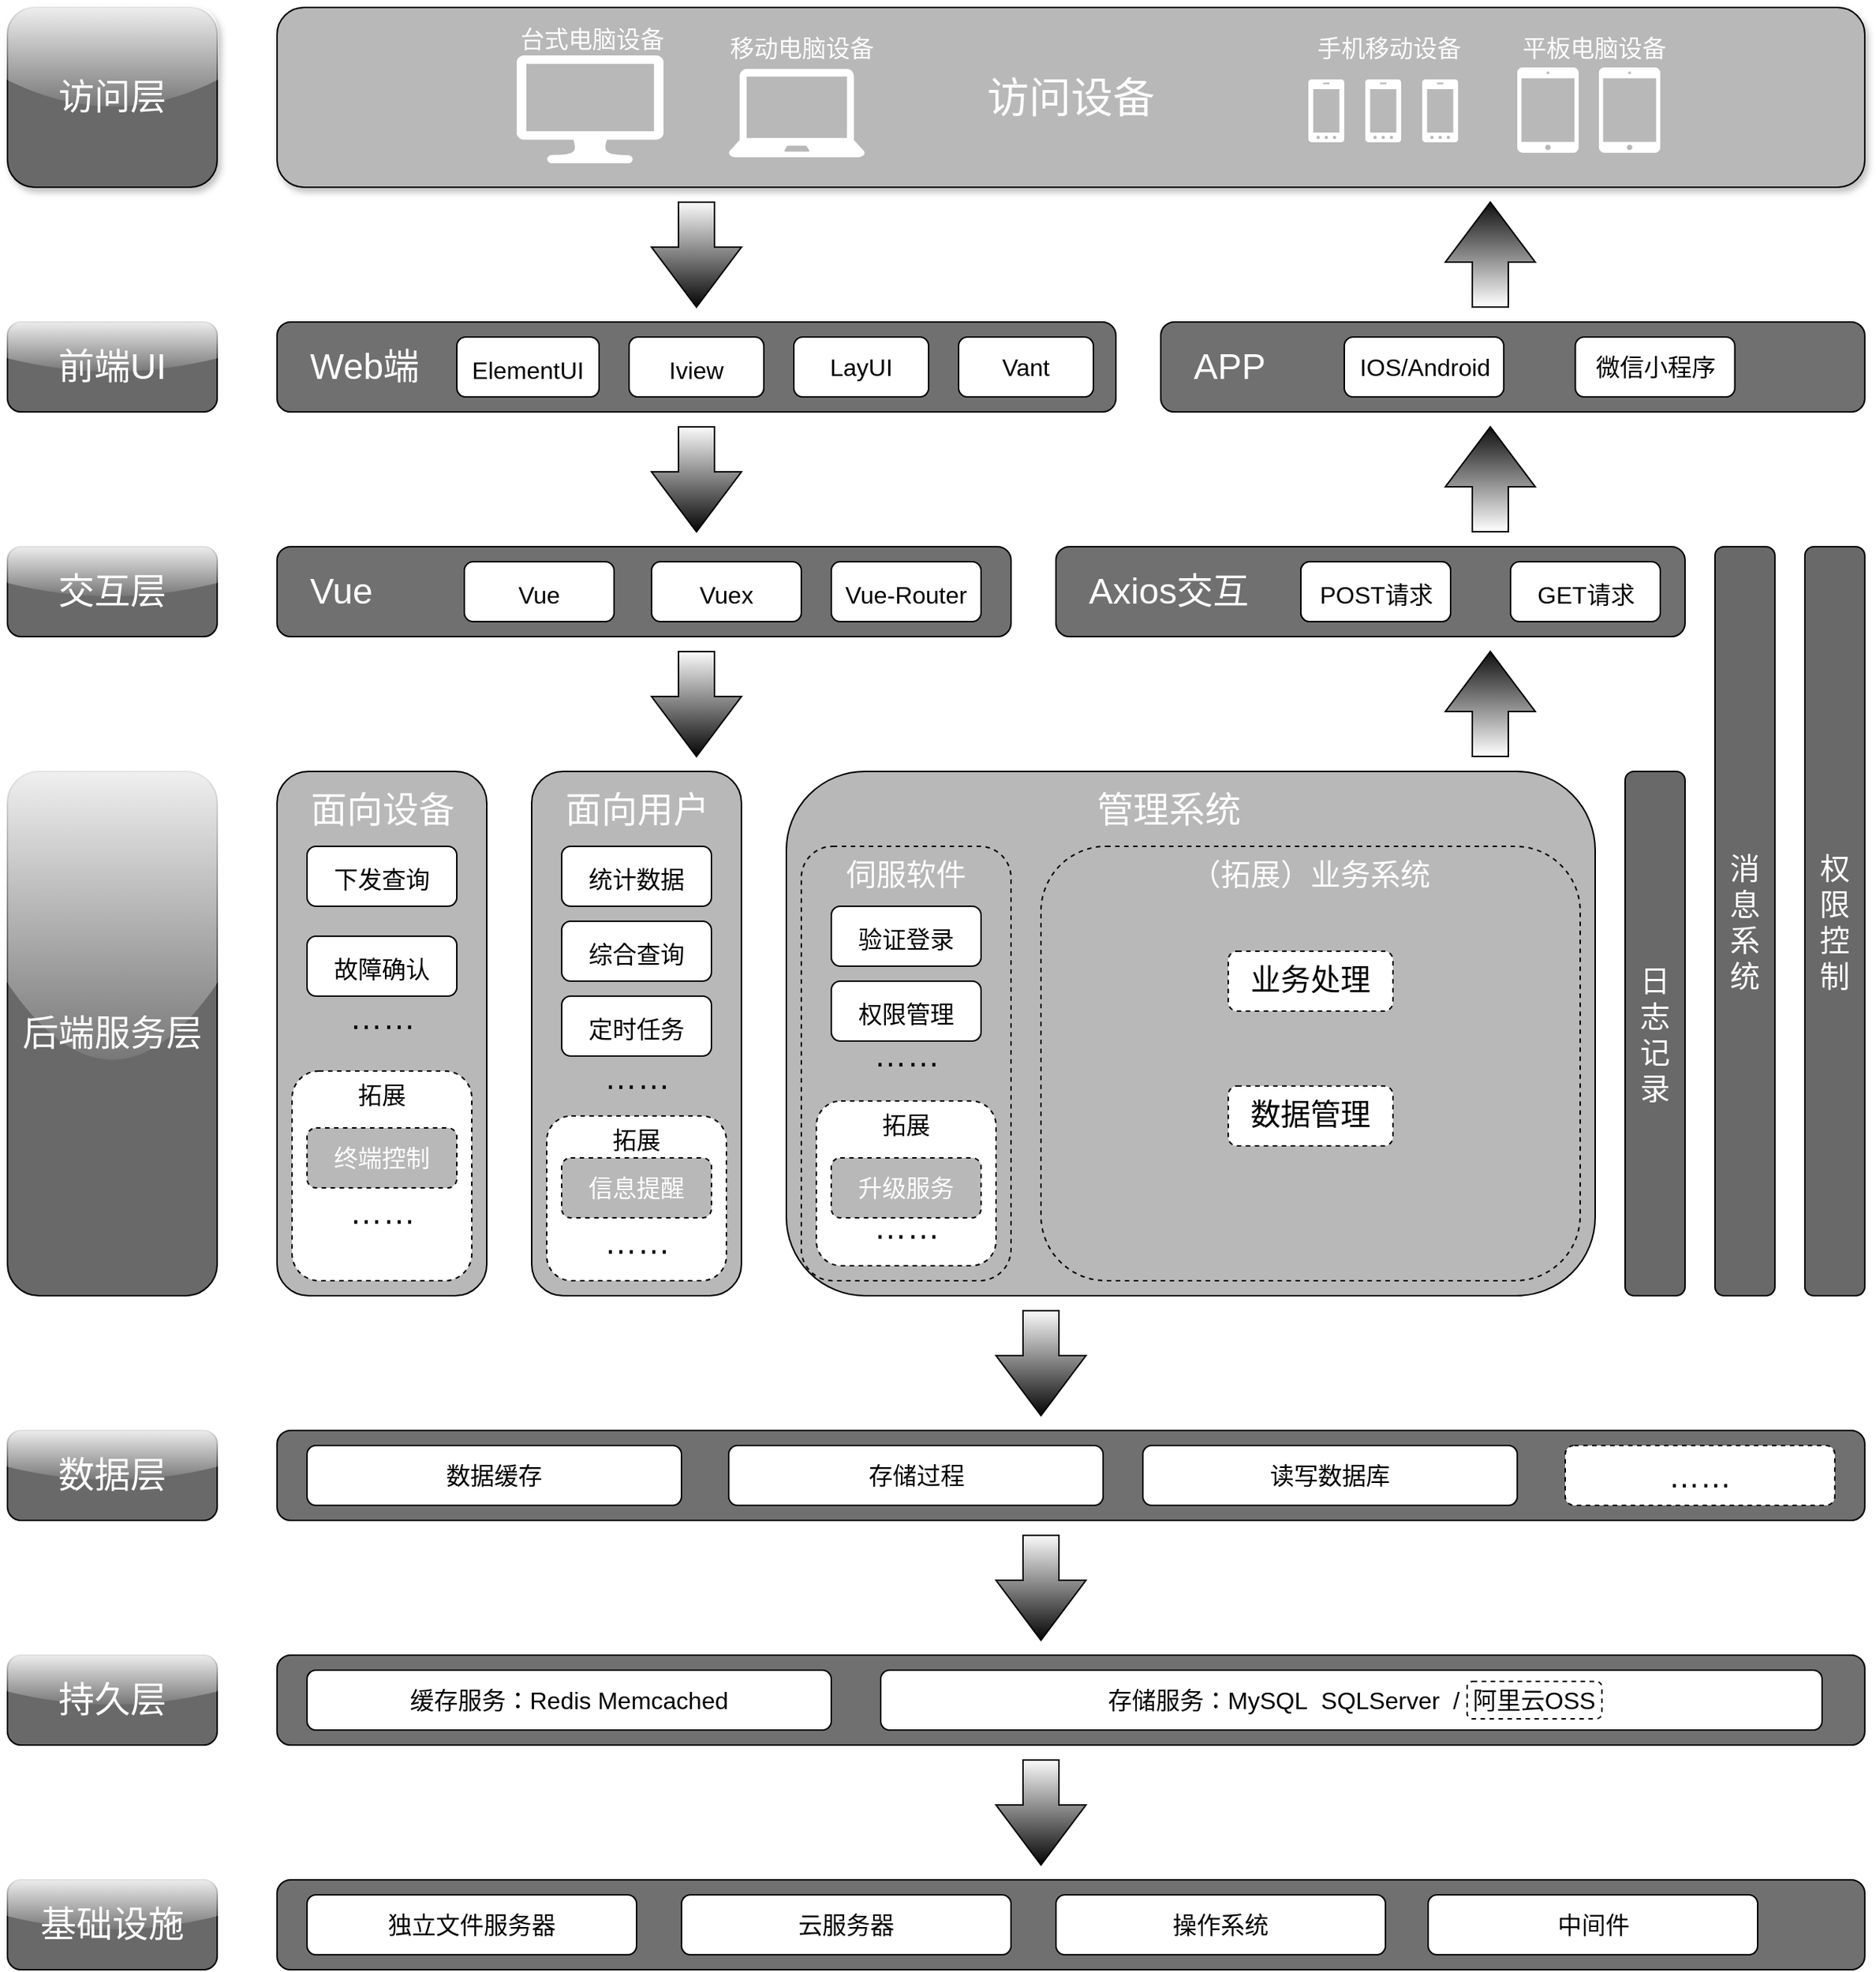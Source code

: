 <mxfile version="15.7.3" type="device" pages="2"><diagram id="4Lwzb9pWGLV403phKLHE" name="第 1 页"><mxGraphModel dx="2084" dy="681" grid="0" gridSize="10" guides="0" tooltips="1" connect="0" arrows="0" fold="1" page="0" pageScale="1" pageWidth="1654" pageHeight="2336" math="0" shadow="0"><root><mxCell id="0"/><mxCell id="1" parent="0"/><mxCell id="ewcPsdO0bJN87r8fWngu-35" value="" style="whiteSpace=wrap;html=1;labelBackgroundColor=none;fontSize=24;strokeColor=#000000;fillColor=#B8B8B8;gradientColor=none;gradientDirection=north;fontColor=#FFFFFF;rounded=1;" vertex="1" parent="1"><mxGeometry x="706" y="911" width="540" height="350" as="geometry"/></mxCell><mxCell id="ewcPsdO0bJN87r8fWngu-93" value="伺服软件" style="rounded=1;whiteSpace=wrap;html=1;dashed=1;labelBackgroundColor=none;fontSize=20;strokeColor=#000000;fillColor=none;gradientColor=none;gradientDirection=north;verticalAlign=top;fontColor=#FFFFFF;" vertex="1" parent="1"><mxGeometry x="716" y="961" width="140" height="290" as="geometry"/></mxCell><mxCell id="ewcPsdO0bJN87r8fWngu-4" value="&lt;font style=&quot;font-size: 28px&quot;&gt;访问设备&lt;/font&gt;" style="whiteSpace=wrap;html=1;labelBackgroundColor=none;strokeColor=#000000;gradientDirection=north;fillColor=#B8B8B8;fontSize=28;rounded=1;glass=0;shadow=1;fontColor=#FFFFFF;" vertex="1" parent="1"><mxGeometry x="366" y="401" width="1060" height="120" as="geometry"/></mxCell><mxCell id="ewcPsdO0bJN87r8fWngu-20" value="前端UI" style="whiteSpace=wrap;html=1;fontSize=24;fillColor=#696969;rounded=1;glass=1;fontColor=#FFFFFF;" vertex="1" parent="1"><mxGeometry x="186" y="611" width="140" height="60" as="geometry"/></mxCell><mxCell id="ewcPsdO0bJN87r8fWngu-21" value="&amp;nbsp; &amp;nbsp;Web端" style="whiteSpace=wrap;html=1;fontSize=24;fillColor=#707070;labelPosition=center;verticalLabelPosition=middle;align=left;verticalAlign=middle;fontColor=#FFFFFF;rounded=1;" vertex="1" parent="1"><mxGeometry x="366" y="611" width="560" height="60" as="geometry"/></mxCell><mxCell id="ewcPsdO0bJN87r8fWngu-22" value="交互层" style="whiteSpace=wrap;html=1;fontSize=24;fillColor=#696969;rounded=1;glass=1;fontColor=#FFFFFF;" vertex="1" parent="1"><mxGeometry x="186" y="761" width="140" height="60" as="geometry"/></mxCell><mxCell id="ewcPsdO0bJN87r8fWngu-23" value="&lt;span&gt;&amp;nbsp; &amp;nbsp;Vue&lt;/span&gt;" style="whiteSpace=wrap;html=1;fontSize=24;fillColor=#707070;align=left;fontColor=#FFFFFF;rounded=1;" vertex="1" parent="1"><mxGeometry x="366" y="761" width="490" height="60" as="geometry"/></mxCell><mxCell id="ewcPsdO0bJN87r8fWngu-24" value="访问层" style="rounded=1;whiteSpace=wrap;html=1;labelBackgroundColor=none;fontSize=24;strokeColor=#000000;fillColor=#696969;gradientDirection=radial;fontColor=#FFFFFF;glass=1;sketch=0;shadow=1;" vertex="1" parent="1"><mxGeometry x="186" y="401" width="140" height="120" as="geometry"/></mxCell><mxCell id="ewcPsdO0bJN87r8fWngu-25" value="后端服务层" style="whiteSpace=wrap;html=1;labelBackgroundColor=none;fontSize=24;strokeColor=#000000;fillColor=#696969;gradientColor=none;gradientDirection=north;rounded=1;glass=1;fontColor=#FFFFFF;" vertex="1" parent="1"><mxGeometry x="186" y="911" width="140" height="350" as="geometry"/></mxCell><mxCell id="ewcPsdO0bJN87r8fWngu-26" value="数据层" style="whiteSpace=wrap;html=1;labelBackgroundColor=none;fontSize=24;strokeColor=#000000;fillColor=#696969;gradientColor=none;gradientDirection=north;rounded=1;glass=1;fontColor=#FFFFFF;" vertex="1" parent="1"><mxGeometry x="186" y="1351" width="140" height="60" as="geometry"/></mxCell><mxCell id="ewcPsdO0bJN87r8fWngu-27" value="持久层" style="whiteSpace=wrap;html=1;labelBackgroundColor=none;fontSize=24;strokeColor=#000000;fillColor=#696969;gradientColor=none;gradientDirection=north;rounded=1;glass=1;fontColor=#FFFFFF;" vertex="1" parent="1"><mxGeometry x="186" y="1501" width="140" height="60" as="geometry"/></mxCell><mxCell id="ewcPsdO0bJN87r8fWngu-28" value="基础设施" style="whiteSpace=wrap;html=1;labelBackgroundColor=none;fontSize=24;strokeColor=#000000;fillColor=#696969;gradientColor=none;gradientDirection=north;rounded=1;glass=1;fontColor=#FFFFFF;" vertex="1" parent="1"><mxGeometry x="186" y="1651" width="140" height="60" as="geometry"/></mxCell><mxCell id="ewcPsdO0bJN87r8fWngu-30" value="&amp;nbsp; &amp;nbsp;APP" style="whiteSpace=wrap;html=1;labelBackgroundColor=none;fontSize=24;strokeColor=#000000;fillColor=#707070;gradientColor=none;gradientDirection=north;align=left;fontColor=#FFFFFF;rounded=1;" vertex="1" parent="1"><mxGeometry x="956" y="611" width="470" height="60" as="geometry"/></mxCell><mxCell id="ewcPsdO0bJN87r8fWngu-31" value="&lt;span&gt;&amp;nbsp; &amp;nbsp;Axios交互&lt;/span&gt;" style="whiteSpace=wrap;html=1;labelBackgroundColor=none;fontSize=24;strokeColor=#000000;fillColor=#707070;gradientColor=none;gradientDirection=north;align=left;fontColor=#FFFFFF;rounded=1;" vertex="1" parent="1"><mxGeometry x="886" y="761" width="420" height="60" as="geometry"/></mxCell><mxCell id="ewcPsdO0bJN87r8fWngu-32" value="" style="whiteSpace=wrap;html=1;labelBackgroundColor=none;fontSize=24;strokeColor=#000000;fillColor=#B8B8B8;gradientColor=none;gradientDirection=north;fontColor=#FFFFFF;rounded=1;" vertex="1" parent="1"><mxGeometry x="366" y="911" width="140" height="350" as="geometry"/></mxCell><mxCell id="ewcPsdO0bJN87r8fWngu-33" value="&lt;font color=&quot;#ffffff&quot;&gt;面向设备&lt;/font&gt;" style="text;html=1;align=center;verticalAlign=middle;resizable=0;points=[];autosize=1;strokeColor=none;fillColor=none;fontSize=24;" vertex="1" parent="1"><mxGeometry x="383" y="920" width="106" height="33" as="geometry"/></mxCell><mxCell id="ewcPsdO0bJN87r8fWngu-34" value="" style="whiteSpace=wrap;html=1;labelBackgroundColor=none;fontSize=24;strokeColor=#000000;fillColor=#B8B8B8;gradientColor=none;gradientDirection=north;fontColor=#FFFFFF;rounded=1;" vertex="1" parent="1"><mxGeometry x="536" y="911" width="140" height="350" as="geometry"/></mxCell><mxCell id="ewcPsdO0bJN87r8fWngu-36" value="日志记录" style="whiteSpace=wrap;html=1;labelBackgroundColor=none;fontSize=20;strokeColor=#000000;fillColor=#696969;gradientColor=none;gradientDirection=north;rounded=1;fontColor=#FFFFFF;" vertex="1" parent="1"><mxGeometry x="1266" y="911" width="40" height="350" as="geometry"/></mxCell><mxCell id="ewcPsdO0bJN87r8fWngu-37" value="消息系统" style="whiteSpace=wrap;html=1;labelBackgroundColor=none;fontSize=20;strokeColor=#000000;fillColor=#696969;gradientColor=none;gradientDirection=north;rounded=1;fontColor=#FFFFFF;" vertex="1" parent="1"><mxGeometry x="1326" y="761" width="40" height="500" as="geometry"/></mxCell><mxCell id="ewcPsdO0bJN87r8fWngu-38" value="权限控制" style="whiteSpace=wrap;html=1;labelBackgroundColor=none;fontSize=20;strokeColor=#000000;fillColor=#696969;gradientColor=none;gradientDirection=north;rounded=1;fontColor=#FFFFFF;" vertex="1" parent="1"><mxGeometry x="1386" y="761" width="40" height="500" as="geometry"/></mxCell><mxCell id="ewcPsdO0bJN87r8fWngu-39" value="" style="whiteSpace=wrap;html=1;labelBackgroundColor=none;fontSize=24;strokeColor=#000000;fillColor=#707070;gradientColor=none;gradientDirection=north;rounded=1;" vertex="1" parent="1"><mxGeometry x="366" y="1351" width="1060" height="60" as="geometry"/></mxCell><mxCell id="ewcPsdO0bJN87r8fWngu-40" value="" style="whiteSpace=wrap;html=1;labelBackgroundColor=none;fontSize=24;strokeColor=#000000;fillColor=#707070;gradientColor=none;gradientDirection=north;rounded=1;" vertex="1" parent="1"><mxGeometry x="366" y="1501" width="1060" height="60" as="geometry"/></mxCell><mxCell id="ewcPsdO0bJN87r8fWngu-41" value="" style="whiteSpace=wrap;html=1;labelBackgroundColor=none;fontSize=24;strokeColor=#000000;fillColor=#707070;gradientColor=none;gradientDirection=north;rounded=1;" vertex="1" parent="1"><mxGeometry x="366" y="1651" width="1060" height="60" as="geometry"/></mxCell><mxCell id="ewcPsdO0bJN87r8fWngu-43" value="" style="html=1;shadow=0;dashed=0;align=center;verticalAlign=middle;shape=mxgraph.arrows2.arrow;dy=0.6;dx=40;direction=north;notch=0;labelBackgroundColor=none;fontSize=24;strokeColor=#000000;fillColor=#0F0F0F;gradientDirection=west;gradientColor=#FFFFFF;" vertex="1" parent="1"><mxGeometry x="1146" y="531" width="60" height="70" as="geometry"/></mxCell><mxCell id="ewcPsdO0bJN87r8fWngu-44" value="" style="html=1;shadow=0;dashed=0;align=center;verticalAlign=middle;shape=mxgraph.arrows2.arrow;dy=0.6;dx=40;direction=south;notch=0;labelBackgroundColor=none;fontSize=24;strokeColor=#000000;fillColor=#FAFAFA;gradientDirection=east;gradientColor=#050505;" vertex="1" parent="1"><mxGeometry x="616" y="531" width="60" height="70" as="geometry"/></mxCell><mxCell id="ewcPsdO0bJN87r8fWngu-45" value="" style="html=1;shadow=0;dashed=0;align=center;verticalAlign=middle;shape=mxgraph.arrows2.arrow;dy=0.6;dx=40;direction=north;notch=0;labelBackgroundColor=none;fontSize=24;strokeColor=#000000;fillColor=#0F0F0F;gradientDirection=west;gradientColor=#FFFFFF;" vertex="1" parent="1"><mxGeometry x="1146" y="681" width="60" height="70" as="geometry"/></mxCell><mxCell id="ewcPsdO0bJN87r8fWngu-46" value="" style="html=1;shadow=0;dashed=0;align=center;verticalAlign=middle;shape=mxgraph.arrows2.arrow;dy=0.6;dx=40;direction=south;notch=0;labelBackgroundColor=none;fontSize=24;strokeColor=#000000;fillColor=#FAFAFA;gradientDirection=east;gradientColor=#050505;" vertex="1" parent="1"><mxGeometry x="616" y="681" width="60" height="70" as="geometry"/></mxCell><mxCell id="ewcPsdO0bJN87r8fWngu-47" value="" style="html=1;shadow=0;dashed=0;align=center;verticalAlign=middle;shape=mxgraph.arrows2.arrow;dy=0.6;dx=40;direction=south;notch=0;labelBackgroundColor=none;fontSize=24;strokeColor=#000000;fillColor=#FAFAFA;gradientDirection=east;gradientColor=#050505;" vertex="1" parent="1"><mxGeometry x="616" y="831" width="60" height="70" as="geometry"/></mxCell><mxCell id="ewcPsdO0bJN87r8fWngu-48" value="" style="html=1;shadow=0;dashed=0;align=center;verticalAlign=middle;shape=mxgraph.arrows2.arrow;dy=0.6;dx=40;direction=north;notch=0;labelBackgroundColor=none;fontSize=24;strokeColor=#000000;fillColor=#0F0F0F;gradientDirection=west;gradientColor=#FFFFFF;" vertex="1" parent="1"><mxGeometry x="1146" y="831" width="60" height="70" as="geometry"/></mxCell><mxCell id="ewcPsdO0bJN87r8fWngu-49" value="" style="html=1;shadow=0;dashed=0;align=center;verticalAlign=middle;shape=mxgraph.arrows2.arrow;dy=0.6;dx=40;direction=south;notch=0;labelBackgroundColor=none;fontSize=24;strokeColor=#000000;fillColor=#FAFAFA;gradientDirection=east;gradientColor=#050505;" vertex="1" parent="1"><mxGeometry x="846" y="1271" width="60" height="70" as="geometry"/></mxCell><mxCell id="ewcPsdO0bJN87r8fWngu-50" value="" style="html=1;shadow=0;dashed=0;align=center;verticalAlign=middle;shape=mxgraph.arrows2.arrow;dy=0.6;dx=40;direction=south;notch=0;labelBackgroundColor=none;fontSize=24;strokeColor=#000000;fillColor=#FAFAFA;gradientDirection=east;gradientColor=#050505;" vertex="1" parent="1"><mxGeometry x="846" y="1421" width="60" height="70" as="geometry"/></mxCell><mxCell id="ewcPsdO0bJN87r8fWngu-53" value="" style="html=1;shadow=0;dashed=0;align=center;verticalAlign=middle;shape=mxgraph.arrows2.arrow;dy=0.6;dx=40;direction=south;notch=0;labelBackgroundColor=none;fontSize=24;strokeColor=#000000;fillColor=#FAFAFA;gradientDirection=east;gradientColor=#050505;" vertex="1" parent="1"><mxGeometry x="846" y="1571" width="60" height="70" as="geometry"/></mxCell><mxCell id="ewcPsdO0bJN87r8fWngu-54" value="&lt;font color=&quot;#ffffff&quot;&gt;面向用户&lt;/font&gt;" style="text;html=1;align=center;verticalAlign=middle;resizable=0;points=[];autosize=1;strokeColor=none;fillColor=none;fontSize=24;" vertex="1" parent="1"><mxGeometry x="553" y="920" width="106" height="33" as="geometry"/></mxCell><mxCell id="ewcPsdO0bJN87r8fWngu-55" value="&lt;font color=&quot;#ffffff&quot;&gt;管理系统&lt;/font&gt;" style="text;html=1;align=center;verticalAlign=middle;resizable=0;points=[];autosize=1;strokeColor=none;fillColor=none;fontSize=24;" vertex="1" parent="1"><mxGeometry x="908" y="920" width="106" height="33" as="geometry"/></mxCell><mxCell id="ewcPsdO0bJN87r8fWngu-56" value="&lt;font style=&quot;font-size: 16px&quot;&gt;下发查询&lt;/font&gt;" style="rounded=1;whiteSpace=wrap;html=1;labelBackgroundColor=none;fontSize=24;strokeColor=#000000;fillColor=default;gradientColor=none;gradientDirection=north;" vertex="1" parent="1"><mxGeometry x="386" y="961" width="100" height="40" as="geometry"/></mxCell><mxCell id="ewcPsdO0bJN87r8fWngu-57" value="&lt;font style=&quot;font-size: 16px&quot;&gt;故障确认&lt;/font&gt;" style="rounded=1;whiteSpace=wrap;html=1;labelBackgroundColor=none;fontSize=24;strokeColor=#000000;fillColor=default;gradientColor=none;gradientDirection=north;" vertex="1" parent="1"><mxGeometry x="386" y="1021" width="100" height="40" as="geometry"/></mxCell><mxCell id="ewcPsdO0bJN87r8fWngu-58" value="拓展" style="rounded=1;whiteSpace=wrap;html=1;labelBackgroundColor=none;fontSize=16;strokeColor=#000000;fillColor=default;gradientColor=none;gradientDirection=north;dashed=1;verticalAlign=top;" vertex="1" parent="1"><mxGeometry x="376" y="1111" width="120" height="140" as="geometry"/></mxCell><mxCell id="ewcPsdO0bJN87r8fWngu-59" value="终端控制" style="rounded=1;whiteSpace=wrap;html=1;dashed=1;labelBackgroundColor=none;fontSize=16;strokeColor=#000000;fillColor=#B8B8B8;gradientColor=none;gradientDirection=north;fontColor=#FFFFFF;" vertex="1" parent="1"><mxGeometry x="386" y="1149" width="100" height="40" as="geometry"/></mxCell><mxCell id="ewcPsdO0bJN87r8fWngu-82" value="&lt;font style=&quot;font-size: 22px&quot;&gt;……&lt;/font&gt;" style="text;html=1;align=center;verticalAlign=middle;resizable=0;points=[];autosize=1;strokeColor=none;fillColor=none;fontSize=1;" vertex="1" parent="1"><mxGeometry x="406" y="1071" width="60" height="10" as="geometry"/></mxCell><mxCell id="ewcPsdO0bJN87r8fWngu-83" value="&lt;font style=&quot;font-size: 22px&quot;&gt;……&lt;/font&gt;" style="text;html=1;align=center;verticalAlign=middle;resizable=0;points=[];autosize=1;strokeColor=none;fillColor=none;fontSize=1;" vertex="1" parent="1"><mxGeometry x="406" y="1201" width="60" height="10" as="geometry"/></mxCell><mxCell id="ewcPsdO0bJN87r8fWngu-86" value="&lt;font style=&quot;font-size: 16px&quot;&gt;统计数据&lt;/font&gt;" style="rounded=1;whiteSpace=wrap;html=1;labelBackgroundColor=none;fontSize=24;strokeColor=#000000;fillColor=default;gradientColor=none;gradientDirection=north;" vertex="1" parent="1"><mxGeometry x="556" y="961" width="100" height="40" as="geometry"/></mxCell><mxCell id="ewcPsdO0bJN87r8fWngu-87" value="&lt;span style=&quot;font-size: 16px&quot;&gt;验证登录&lt;/span&gt;" style="rounded=1;whiteSpace=wrap;html=1;labelBackgroundColor=none;fontSize=24;strokeColor=#000000;fillColor=default;gradientColor=none;gradientDirection=north;" vertex="1" parent="1"><mxGeometry x="736" y="1001" width="100" height="40" as="geometry"/></mxCell><mxCell id="ewcPsdO0bJN87r8fWngu-88" value="&lt;span style=&quot;font-size: 16px&quot;&gt;定时任务&lt;/span&gt;" style="rounded=1;whiteSpace=wrap;html=1;labelBackgroundColor=none;fontSize=24;strokeColor=#000000;fillColor=default;gradientColor=none;gradientDirection=north;" vertex="1" parent="1"><mxGeometry x="556" y="1061" width="100" height="40" as="geometry"/></mxCell><mxCell id="ewcPsdO0bJN87r8fWngu-89" value="拓展" style="rounded=1;whiteSpace=wrap;html=1;labelBackgroundColor=none;fontSize=16;strokeColor=#000000;fillColor=default;gradientColor=none;gradientDirection=north;dashed=1;verticalAlign=top;" vertex="1" parent="1"><mxGeometry x="546" y="1141" width="120" height="110" as="geometry"/></mxCell><mxCell id="ewcPsdO0bJN87r8fWngu-90" value="&lt;font style=&quot;font-size: 22px&quot;&gt;……&lt;/font&gt;" style="text;html=1;align=center;verticalAlign=middle;resizable=0;points=[];autosize=1;strokeColor=none;fillColor=none;fontSize=1;" vertex="1" parent="1"><mxGeometry x="576" y="1111" width="60" height="10" as="geometry"/></mxCell><mxCell id="ewcPsdO0bJN87r8fWngu-91" value="信息提醒" style="rounded=1;whiteSpace=wrap;html=1;dashed=1;labelBackgroundColor=none;fontSize=16;strokeColor=#000000;fillColor=#B8B8B8;gradientColor=none;gradientDirection=north;fontColor=#FFFFFF;" vertex="1" parent="1"><mxGeometry x="556" y="1169" width="100" height="40" as="geometry"/></mxCell><mxCell id="ewcPsdO0bJN87r8fWngu-92" value="&lt;font style=&quot;font-size: 22px&quot;&gt;……&lt;/font&gt;" style="text;html=1;align=center;verticalAlign=middle;resizable=0;points=[];autosize=1;strokeColor=none;fillColor=none;fontSize=1;" vertex="1" parent="1"><mxGeometry x="576" y="1221" width="60" height="10" as="geometry"/></mxCell><mxCell id="ewcPsdO0bJN87r8fWngu-94" value="&lt;span style=&quot;font-size: 16px&quot;&gt;综合查询&lt;/span&gt;" style="rounded=1;whiteSpace=wrap;html=1;labelBackgroundColor=none;fontSize=24;strokeColor=#000000;fillColor=default;gradientColor=none;gradientDirection=north;" vertex="1" parent="1"><mxGeometry x="556" y="1011" width="100" height="40" as="geometry"/></mxCell><mxCell id="ewcPsdO0bJN87r8fWngu-95" value="&lt;span style=&quot;font-size: 16px&quot;&gt;权限管理&lt;/span&gt;" style="rounded=1;whiteSpace=wrap;html=1;labelBackgroundColor=none;fontSize=24;strokeColor=#000000;fillColor=default;gradientColor=none;gradientDirection=north;" vertex="1" parent="1"><mxGeometry x="736" y="1051" width="100" height="40" as="geometry"/></mxCell><mxCell id="ewcPsdO0bJN87r8fWngu-96" value="拓展" style="rounded=1;whiteSpace=wrap;html=1;labelBackgroundColor=none;fontSize=16;strokeColor=#000000;fillColor=default;gradientColor=none;gradientDirection=north;dashed=1;verticalAlign=top;" vertex="1" parent="1"><mxGeometry x="726" y="1131" width="120" height="110" as="geometry"/></mxCell><mxCell id="ewcPsdO0bJN87r8fWngu-97" value="&lt;font style=&quot;font-size: 22px&quot;&gt;……&lt;/font&gt;" style="text;html=1;align=center;verticalAlign=middle;resizable=0;points=[];autosize=1;strokeColor=none;fillColor=none;fontSize=1;" vertex="1" parent="1"><mxGeometry x="756" y="1096" width="60" height="10" as="geometry"/></mxCell><mxCell id="ewcPsdO0bJN87r8fWngu-98" value="升级服务" style="rounded=1;whiteSpace=wrap;html=1;dashed=1;labelBackgroundColor=none;fontSize=16;strokeColor=#000000;fillColor=#B8B8B8;gradientColor=none;gradientDirection=north;fontColor=#FFFFFF;" vertex="1" parent="1"><mxGeometry x="736" y="1169" width="100" height="40" as="geometry"/></mxCell><mxCell id="ewcPsdO0bJN87r8fWngu-99" value="&lt;font style=&quot;font-size: 22px&quot;&gt;……&lt;/font&gt;" style="text;html=1;align=center;verticalAlign=middle;resizable=0;points=[];autosize=1;strokeColor=none;fillColor=none;fontSize=1;" vertex="1" parent="1"><mxGeometry x="756" y="1211" width="60" height="10" as="geometry"/></mxCell><mxCell id="ewcPsdO0bJN87r8fWngu-100" value="（拓展）业务系统" style="rounded=1;whiteSpace=wrap;html=1;dashed=1;labelBackgroundColor=none;fontSize=20;strokeColor=#000000;fillColor=none;gradientColor=none;gradientDirection=north;verticalAlign=top;fontColor=#FFFFFF;" vertex="1" parent="1"><mxGeometry x="876" y="961" width="360" height="290" as="geometry"/></mxCell><mxCell id="ewcPsdO0bJN87r8fWngu-101" value="业务处理" style="rounded=1;whiteSpace=wrap;html=1;dashed=1;labelBackgroundColor=none;fontSize=20;strokeColor=#000000;fillColor=default;gradientColor=none;gradientDirection=north;verticalAlign=top;" vertex="1" parent="1"><mxGeometry x="1001" y="1031" width="110" height="40" as="geometry"/></mxCell><mxCell id="ewcPsdO0bJN87r8fWngu-102" value="数据管理" style="rounded=1;whiteSpace=wrap;html=1;dashed=1;labelBackgroundColor=none;fontSize=20;strokeColor=#000000;fillColor=default;gradientColor=none;gradientDirection=north;verticalAlign=top;" vertex="1" parent="1"><mxGeometry x="1001" y="1121" width="110" height="40" as="geometry"/></mxCell><mxCell id="ewcPsdO0bJN87r8fWngu-106" value="&lt;font style=&quot;font-size: 16px&quot;&gt;POST请求&lt;/font&gt;" style="rounded=1;whiteSpace=wrap;html=1;labelBackgroundColor=none;fontSize=24;strokeColor=#000000;fillColor=none;gradientColor=none;gradientDirection=north;" vertex="1" parent="1"><mxGeometry x="1049.5" y="771" width="100" height="40" as="geometry"/></mxCell><mxCell id="ewcPsdO0bJN87r8fWngu-107" value="&lt;font style=&quot;font-size: 16px&quot;&gt;GET请求&lt;/font&gt;" style="rounded=1;whiteSpace=wrap;html=1;labelBackgroundColor=none;fontSize=24;strokeColor=#000000;fillColor=default;gradientColor=none;gradientDirection=north;" vertex="1" parent="1"><mxGeometry x="1189.5" y="771" width="100" height="40" as="geometry"/></mxCell><mxCell id="ewcPsdO0bJN87r8fWngu-108" value="" style="sketch=0;pointerEvents=1;shadow=0;dashed=0;html=1;strokeColor=none;fillColor=#FFFFFF;labelPosition=center;verticalLabelPosition=bottom;verticalAlign=top;outlineConnect=0;align=center;shape=mxgraph.office.devices.lcd_monitor;hachureGap=4;fontSize=16;" vertex="1" parent="1"><mxGeometry x="526" y="433.0" width="98" height="72" as="geometry"/></mxCell><mxCell id="ewcPsdO0bJN87r8fWngu-109" value="台式电脑设备" style="text;html=1;align=center;verticalAlign=middle;resizable=0;points=[];autosize=1;strokeColor=none;fillColor=none;hachureGap=4;fontSize=16;fontColor=#FFFFFF;" vertex="1" parent="1"><mxGeometry x="523" y="410.0" width="106" height="23" as="geometry"/></mxCell><mxCell id="ewcPsdO0bJN87r8fWngu-110" value="" style="sketch=0;pointerEvents=1;shadow=0;dashed=0;html=1;strokeColor=none;fillColor=#FFFFFF;labelPosition=center;verticalLabelPosition=bottom;verticalAlign=top;outlineConnect=0;align=center;shape=mxgraph.office.devices.laptop;hachureGap=4;fontSize=16;" vertex="1" parent="1"><mxGeometry x="667.5" y="442.0" width="91" height="59" as="geometry"/></mxCell><mxCell id="ewcPsdO0bJN87r8fWngu-111" value="移动电脑设备" style="text;html=1;align=center;verticalAlign=middle;resizable=0;points=[];autosize=1;strokeColor=none;fillColor=none;hachureGap=4;fontSize=16;fontColor=#FFFFFF;" vertex="1" parent="1"><mxGeometry x="663" y="416.0" width="106" height="23" as="geometry"/></mxCell><mxCell id="ewcPsdO0bJN87r8fWngu-112" value="" style="sketch=0;pointerEvents=1;shadow=0;dashed=0;html=1;strokeColor=none;fillColor=#FFFFFF;labelPosition=center;verticalLabelPosition=bottom;verticalAlign=top;outlineConnect=0;align=center;shape=mxgraph.office.devices.cell_phone_windows_phone_standalone;hachureGap=4;fontSize=16;" vertex="1" parent="1"><mxGeometry x="1054.5" y="449" width="24" height="42" as="geometry"/></mxCell><mxCell id="ewcPsdO0bJN87r8fWngu-113" value="" style="sketch=0;pointerEvents=1;shadow=0;dashed=0;html=1;strokeColor=none;fillColor=#FFFFFF;labelPosition=center;verticalLabelPosition=bottom;verticalAlign=top;outlineConnect=0;align=center;shape=mxgraph.office.devices.cell_phone_windows_phone_standalone;hachureGap=4;fontSize=16;" vertex="1" parent="1"><mxGeometry x="1092.5" y="449" width="24" height="42" as="geometry"/></mxCell><mxCell id="ewcPsdO0bJN87r8fWngu-114" value="" style="sketch=0;pointerEvents=1;shadow=0;dashed=0;html=1;strokeColor=none;fillColor=#FFFFFF;labelPosition=center;verticalLabelPosition=bottom;verticalAlign=top;outlineConnect=0;align=center;shape=mxgraph.office.devices.cell_phone_windows_phone_standalone;hachureGap=4;fontSize=16;" vertex="1" parent="1"><mxGeometry x="1130.5" y="449" width="24" height="42" as="geometry"/></mxCell><mxCell id="ewcPsdO0bJN87r8fWngu-115" value="手机移动设备" style="text;html=1;align=center;verticalAlign=middle;resizable=0;points=[];autosize=1;strokeColor=none;fillColor=none;hachureGap=4;fontSize=16;fontColor=#FFFFFF;" vertex="1" parent="1"><mxGeometry x="1054.5" y="416" width="106" height="23" as="geometry"/></mxCell><mxCell id="ewcPsdO0bJN87r8fWngu-116" value="" style="sketch=0;pointerEvents=1;shadow=0;dashed=0;html=1;strokeColor=none;fillColor=#FFFFFF;labelPosition=center;verticalLabelPosition=bottom;verticalAlign=top;outlineConnect=0;align=center;shape=mxgraph.office.devices.ipad_mini;hachureGap=4;fontSize=16;" vertex="1" parent="1"><mxGeometry x="1194" y="441" width="41" height="57" as="geometry"/></mxCell><mxCell id="ewcPsdO0bJN87r8fWngu-117" value="" style="sketch=0;pointerEvents=1;shadow=0;dashed=0;html=1;strokeColor=none;fillColor=#FFFFFF;labelPosition=center;verticalLabelPosition=bottom;verticalAlign=top;outlineConnect=0;align=center;shape=mxgraph.office.devices.ipad_mini;hachureGap=4;fontSize=16;" vertex="1" parent="1"><mxGeometry x="1248.5" y="441" width="41" height="57" as="geometry"/></mxCell><mxCell id="ewcPsdO0bJN87r8fWngu-118" value="平板电脑设备" style="text;html=1;align=center;verticalAlign=middle;resizable=0;points=[];autosize=1;strokeColor=none;fillColor=none;hachureGap=4;fontSize=16;fontColor=#FFFFFF;" vertex="1" parent="1"><mxGeometry x="1191.5" y="416" width="106" height="23" as="geometry"/></mxCell><mxCell id="ewcPsdO0bJN87r8fWngu-119" value="&lt;font style=&quot;font-size: 16px&quot;&gt;Vue&lt;/font&gt;" style="rounded=1;whiteSpace=wrap;html=1;labelBackgroundColor=none;fontSize=24;strokeColor=#000000;fillColor=default;gradientColor=none;gradientDirection=north;" vertex="1" parent="1"><mxGeometry x="491" y="771" width="100" height="40" as="geometry"/></mxCell><mxCell id="ewcPsdO0bJN87r8fWngu-120" value="&lt;font style=&quot;font-size: 16px&quot;&gt;Vuex&lt;/font&gt;" style="rounded=1;whiteSpace=wrap;html=1;labelBackgroundColor=none;fontSize=24;strokeColor=#000000;fillColor=default;gradientColor=none;gradientDirection=north;" vertex="1" parent="1"><mxGeometry x="616" y="771" width="100" height="40" as="geometry"/></mxCell><mxCell id="ewcPsdO0bJN87r8fWngu-121" value="&lt;font style=&quot;font-size: 16px&quot;&gt;Vue-Router&lt;/font&gt;" style="rounded=1;whiteSpace=wrap;html=1;labelBackgroundColor=none;fontSize=24;strokeColor=#000000;fillColor=default;gradientColor=none;gradientDirection=north;" vertex="1" parent="1"><mxGeometry x="736" y="771" width="100" height="40" as="geometry"/></mxCell><mxCell id="ewcPsdO0bJN87r8fWngu-122" value="&lt;font style=&quot;font-size: 16px&quot;&gt;ElementUI&lt;/font&gt;" style="rounded=1;whiteSpace=wrap;html=1;labelBackgroundColor=none;fontSize=24;strokeColor=#000000;fillColor=default;gradientColor=none;gradientDirection=north;" vertex="1" parent="1"><mxGeometry x="486" y="621" width="95" height="40" as="geometry"/></mxCell><mxCell id="ewcPsdO0bJN87r8fWngu-123" value="&lt;font style=&quot;font-size: 16px&quot;&gt;Iview&lt;/font&gt;" style="rounded=1;whiteSpace=wrap;html=1;labelBackgroundColor=none;fontSize=24;strokeColor=#000000;fillColor=default;gradientColor=none;gradientDirection=north;" vertex="1" parent="1"><mxGeometry x="601" y="621" width="90" height="40" as="geometry"/></mxCell><mxCell id="ewcPsdO0bJN87r8fWngu-124" value="LayUI" style="rounded=1;whiteSpace=wrap;html=1;labelBackgroundColor=none;fontSize=16;strokeColor=#000000;fillColor=default;gradientColor=none;gradientDirection=north;" vertex="1" parent="1"><mxGeometry x="711" y="621" width="90" height="40" as="geometry"/></mxCell><mxCell id="ewcPsdO0bJN87r8fWngu-125" value="Vant" style="rounded=1;whiteSpace=wrap;html=1;labelBackgroundColor=none;fontSize=16;strokeColor=#000000;fillColor=default;gradientColor=none;gradientDirection=north;" vertex="1" parent="1"><mxGeometry x="821" y="621" width="90" height="40" as="geometry"/></mxCell><mxCell id="ewcPsdO0bJN87r8fWngu-126" value="IOS/Android" style="rounded=1;whiteSpace=wrap;html=1;labelBackgroundColor=none;fontSize=16;strokeColor=#000000;fillColor=default;gradientColor=none;gradientDirection=north;" vertex="1" parent="1"><mxGeometry x="1078.5" y="621" width="106.5" height="40" as="geometry"/></mxCell><mxCell id="ewcPsdO0bJN87r8fWngu-127" value="微信小程序" style="rounded=1;whiteSpace=wrap;html=1;labelBackgroundColor=none;fontSize=16;strokeColor=#000000;fillColor=default;gradientColor=none;gradientDirection=north;" vertex="1" parent="1"><mxGeometry x="1232.75" y="621" width="106.5" height="40" as="geometry"/></mxCell><mxCell id="ewcPsdO0bJN87r8fWngu-129" value="数据缓存" style="rounded=1;whiteSpace=wrap;html=1;labelBackgroundColor=none;fontSize=16;strokeColor=#000000;fillColor=default;gradientColor=none;gradientDirection=north;align=center;verticalAlign=middle;" vertex="1" parent="1"><mxGeometry x="386" y="1361" width="250" height="40" as="geometry"/></mxCell><mxCell id="ewcPsdO0bJN87r8fWngu-130" value="读写数据库" style="rounded=1;whiteSpace=wrap;html=1;labelBackgroundColor=none;fontSize=16;strokeColor=#000000;fillColor=default;gradientColor=none;gradientDirection=north;align=center;verticalAlign=middle;" vertex="1" parent="1"><mxGeometry x="944" y="1361" width="250" height="40" as="geometry"/></mxCell><mxCell id="ewcPsdO0bJN87r8fWngu-131" value="存储过程" style="rounded=1;whiteSpace=wrap;html=1;labelBackgroundColor=none;fontSize=16;strokeColor=#000000;fillColor=default;gradientColor=none;gradientDirection=north;align=center;verticalAlign=middle;" vertex="1" parent="1"><mxGeometry x="667.5" y="1361" width="250" height="40" as="geometry"/></mxCell><mxCell id="ewcPsdO0bJN87r8fWngu-132" value="……" style="rounded=1;whiteSpace=wrap;html=1;dashed=1;labelBackgroundColor=none;fontSize=21;strokeColor=#000000;fillColor=default;gradientColor=none;gradientDirection=north;align=center;verticalAlign=middle;" vertex="1" parent="1"><mxGeometry x="1226" y="1361" width="180" height="40" as="geometry"/></mxCell><mxCell id="ewcPsdO0bJN87r8fWngu-133" value="缓存服务：Redis Memcached" style="rounded=1;whiteSpace=wrap;html=1;labelBackgroundColor=none;fontSize=16;strokeColor=#000000;fillColor=default;gradientColor=none;gradientDirection=north;align=center;verticalAlign=middle;" vertex="1" parent="1"><mxGeometry x="386" y="1511" width="350" height="40" as="geometry"/></mxCell><mxCell id="ewcPsdO0bJN87r8fWngu-134" value="存储服务：MySQL&amp;nbsp; SQLServer&amp;nbsp; /&amp;nbsp; 阿里云OSS" style="rounded=1;whiteSpace=wrap;html=1;labelBackgroundColor=none;fontSize=16;strokeColor=#000000;fillColor=default;gradientColor=none;gradientDirection=north;align=center;verticalAlign=middle;" vertex="1" parent="1"><mxGeometry x="769" y="1511" width="628.5" height="40" as="geometry"/></mxCell><mxCell id="ewcPsdO0bJN87r8fWngu-135" value="" style="rounded=1;whiteSpace=wrap;html=1;labelBackgroundColor=none;fontSize=21;strokeColor=#000000;fillColor=none;gradientColor=none;gradientDirection=north;align=center;verticalAlign=middle;dashed=1;" vertex="1" parent="1"><mxGeometry x="1160.5" y="1518.5" width="90" height="25" as="geometry"/></mxCell><mxCell id="ewcPsdO0bJN87r8fWngu-136" value="独立文件服务器" style="rounded=1;whiteSpace=wrap;html=1;labelBackgroundColor=none;fontSize=16;strokeColor=#000000;fillColor=default;gradientColor=none;gradientDirection=north;align=center;verticalAlign=middle;" vertex="1" parent="1"><mxGeometry x="386" y="1661" width="220" height="40" as="geometry"/></mxCell><mxCell id="ewcPsdO0bJN87r8fWngu-137" value="云服务器" style="rounded=1;whiteSpace=wrap;html=1;labelBackgroundColor=none;fontSize=16;strokeColor=#000000;fillColor=default;gradientColor=none;gradientDirection=north;align=center;verticalAlign=middle;" vertex="1" parent="1"><mxGeometry x="636" y="1661" width="220" height="40" as="geometry"/></mxCell><mxCell id="ewcPsdO0bJN87r8fWngu-138" value="操作系统" style="rounded=1;whiteSpace=wrap;html=1;labelBackgroundColor=none;fontSize=16;strokeColor=#000000;fillColor=default;gradientColor=none;gradientDirection=north;align=center;verticalAlign=middle;" vertex="1" parent="1"><mxGeometry x="886" y="1661" width="220" height="40" as="geometry"/></mxCell><mxCell id="ewcPsdO0bJN87r8fWngu-139" value="中间件" style="rounded=1;whiteSpace=wrap;html=1;labelBackgroundColor=none;fontSize=16;strokeColor=#000000;fillColor=default;gradientColor=none;gradientDirection=north;align=center;verticalAlign=middle;" vertex="1" parent="1"><mxGeometry x="1134.5" y="1661" width="220" height="40" as="geometry"/></mxCell><mxCell id="yT34OxxfA8Mo7EeAhKrB-1" value="&lt;font style=&quot;font-size: 16px&quot;&gt;POST请求&lt;/font&gt;" style="rounded=1;whiteSpace=wrap;html=1;labelBackgroundColor=none;fontSize=24;strokeColor=#000000;fillColor=default;gradientColor=none;gradientDirection=north;" vertex="1" parent="1"><mxGeometry x="1049.5" y="771" width="100" height="40" as="geometry"/></mxCell></root></mxGraphModel></diagram><diagram id="t00vtazSUAChMTlwm2JS" name="第 2 页"><mxGraphModel dx="3777" dy="1944" grid="0" gridSize="10" guides="0" tooltips="1" connect="0" arrows="0" fold="1" page="0" pageScale="1" pageWidth="1169" pageHeight="827" math="0" shadow="0"><root><mxCell id="rfwvtbxlyspAQ6YAWuIx-0"/><mxCell id="rfwvtbxlyspAQ6YAWuIx-1" parent="rfwvtbxlyspAQ6YAWuIx-0"/><mxCell id="rfwvtbxlyspAQ6YAWuIx-2" value="" style="rounded=0;whiteSpace=wrap;html=1;hachureGap=4;fontSize=16;dashed=1;" vertex="1" parent="rfwvtbxlyspAQ6YAWuIx-1"><mxGeometry x="-526" y="-205" width="123" height="405" as="geometry"/></mxCell><mxCell id="rfwvtbxlyspAQ6YAWuIx-3" value="" style="whiteSpace=wrap;html=1;hachureGap=4;fontSize=16;strokeColor=default;dashed=1;" vertex="1" parent="rfwvtbxlyspAQ6YAWuIx-1"><mxGeometry x="360.5" y="-194.5" width="65.5" height="381.5" as="geometry"/></mxCell><mxCell id="rfwvtbxlyspAQ6YAWuIx-5" value="" style="sketch=0;pointerEvents=1;shadow=0;dashed=0;html=1;strokeColor=none;fillColor=#505050;labelPosition=center;verticalLabelPosition=bottom;verticalAlign=top;outlineConnect=0;align=center;shape=mxgraph.office.devices.cell_phone_windows_phone_standalone;hachureGap=4;fontSize=16;" vertex="1" parent="rfwvtbxlyspAQ6YAWuIx-1"><mxGeometry x="-514" y="-165" width="24" height="42" as="geometry"/></mxCell><mxCell id="rfwvtbxlyspAQ6YAWuIx-6" value="" style="sketch=0;pointerEvents=1;shadow=0;dashed=0;html=1;strokeColor=none;fillColor=#505050;labelPosition=center;verticalLabelPosition=bottom;verticalAlign=top;outlineConnect=0;align=center;shape=mxgraph.office.devices.cell_phone_windows_phone_standalone;hachureGap=4;fontSize=16;" vertex="1" parent="rfwvtbxlyspAQ6YAWuIx-1"><mxGeometry x="-476" y="-165" width="24" height="42" as="geometry"/></mxCell><mxCell id="rfwvtbxlyspAQ6YAWuIx-7" value="" style="sketch=0;pointerEvents=1;shadow=0;dashed=0;html=1;strokeColor=none;fillColor=#505050;labelPosition=center;verticalLabelPosition=bottom;verticalAlign=top;outlineConnect=0;align=center;shape=mxgraph.office.devices.cell_phone_windows_phone_standalone;hachureGap=4;fontSize=16;" vertex="1" parent="rfwvtbxlyspAQ6YAWuIx-1"><mxGeometry x="-438" y="-165" width="24" height="42" as="geometry"/></mxCell><mxCell id="rfwvtbxlyspAQ6YAWuIx-8" value="" style="sketch=0;pointerEvents=1;shadow=0;dashed=0;html=1;strokeColor=none;fillColor=#505050;labelPosition=center;verticalLabelPosition=bottom;verticalAlign=top;outlineConnect=0;align=center;shape=mxgraph.office.devices.lcd_monitor;hachureGap=4;fontSize=16;" vertex="1" parent="rfwvtbxlyspAQ6YAWuIx-1"><mxGeometry x="-514" y="-82" width="98" height="72" as="geometry"/></mxCell><mxCell id="rfwvtbxlyspAQ6YAWuIx-9" value="" style="sketch=0;pointerEvents=1;shadow=0;dashed=0;html=1;strokeColor=none;fillColor=#505050;labelPosition=center;verticalLabelPosition=bottom;verticalAlign=top;outlineConnect=0;align=center;shape=mxgraph.office.devices.ipad_mini;hachureGap=4;fontSize=16;" vertex="1" parent="rfwvtbxlyspAQ6YAWuIx-1"><mxGeometry x="-509.5" y="28" width="41" height="57" as="geometry"/></mxCell><mxCell id="rfwvtbxlyspAQ6YAWuIx-10" value="" style="sketch=0;pointerEvents=1;shadow=0;dashed=0;html=1;strokeColor=none;fillColor=#505050;labelPosition=center;verticalLabelPosition=bottom;verticalAlign=top;outlineConnect=0;align=center;shape=mxgraph.office.devices.ipad_mini;hachureGap=4;fontSize=16;" vertex="1" parent="rfwvtbxlyspAQ6YAWuIx-1"><mxGeometry x="-455" y="28" width="41" height="57" as="geometry"/></mxCell><mxCell id="rfwvtbxlyspAQ6YAWuIx-11" value="" style="sketch=0;pointerEvents=1;shadow=0;dashed=0;html=1;strokeColor=none;fillColor=#505050;labelPosition=center;verticalLabelPosition=bottom;verticalAlign=top;outlineConnect=0;align=center;shape=mxgraph.office.devices.laptop;hachureGap=4;fontSize=16;" vertex="1" parent="rfwvtbxlyspAQ6YAWuIx-1"><mxGeometry x="-509.5" y="128" width="91" height="59" as="geometry"/></mxCell><mxCell id="rfwvtbxlyspAQ6YAWuIx-12" value="" style="sketch=0;pointerEvents=1;shadow=0;dashed=0;html=1;strokeColor=none;fillColor=#505050;labelPosition=center;verticalLabelPosition=bottom;verticalAlign=top;outlineConnect=0;align=center;shape=mxgraph.office.servers.web_server;hachureGap=4;fontSize=16;" vertex="1" parent="rfwvtbxlyspAQ6YAWuIx-1"><mxGeometry x="-168" y="-66" width="121" height="139" as="geometry"/></mxCell><mxCell id="rfwvtbxlyspAQ6YAWuIx-13" value="手机移动设备" style="text;html=1;align=center;verticalAlign=middle;resizable=0;points=[];autosize=1;strokeColor=none;fillColor=none;hachureGap=4;fontSize=16;" vertex="1" parent="rfwvtbxlyspAQ6YAWuIx-1"><mxGeometry x="-514" y="-198" width="106" height="23" as="geometry"/></mxCell><mxCell id="rfwvtbxlyspAQ6YAWuIx-14" value="台式电脑设备" style="text;html=1;align=center;verticalAlign=middle;resizable=0;points=[];autosize=1;strokeColor=none;fillColor=none;hachureGap=4;fontSize=16;" vertex="1" parent="rfwvtbxlyspAQ6YAWuIx-1"><mxGeometry x="-517" y="-105" width="106" height="23" as="geometry"/></mxCell><mxCell id="rfwvtbxlyspAQ6YAWuIx-15" value="平板电脑设备" style="text;html=1;align=center;verticalAlign=middle;resizable=0;points=[];autosize=1;strokeColor=none;fillColor=none;hachureGap=4;fontSize=16;" vertex="1" parent="rfwvtbxlyspAQ6YAWuIx-1"><mxGeometry x="-512" y="3" width="106" height="23" as="geometry"/></mxCell><mxCell id="rfwvtbxlyspAQ6YAWuIx-16" value="移动电脑设备" style="text;html=1;align=center;verticalAlign=middle;resizable=0;points=[];autosize=1;strokeColor=none;fillColor=none;hachureGap=4;fontSize=16;" vertex="1" parent="rfwvtbxlyspAQ6YAWuIx-1"><mxGeometry x="-514" y="102" width="106" height="23" as="geometry"/></mxCell><mxCell id="rfwvtbxlyspAQ6YAWuIx-17" value="前端服务器" style="text;html=1;align=center;verticalAlign=middle;resizable=0;points=[];autosize=1;strokeColor=none;fillColor=none;hachureGap=4;fontSize=16;" vertex="1" parent="rfwvtbxlyspAQ6YAWuIx-1"><mxGeometry x="-176" y="-99" width="90" height="23" as="geometry"/></mxCell><mxCell id="rfwvtbxlyspAQ6YAWuIx-18" value="" style="sketch=0;pointerEvents=1;shadow=0;dashed=0;html=1;strokeColor=none;fillColor=#505050;labelPosition=center;verticalLabelPosition=bottom;verticalAlign=top;outlineConnect=0;align=center;shape=mxgraph.office.servers.server_generic;hachureGap=4;fontSize=16;" vertex="1" parent="rfwvtbxlyspAQ6YAWuIx-1"><mxGeometry x="179" y="-43.5" width="46" height="94" as="geometry"/></mxCell><mxCell id="rfwvtbxlyspAQ6YAWuIx-19" value="" style="sketch=0;pointerEvents=1;shadow=0;dashed=0;html=1;strokeColor=none;fillColor=#505050;labelPosition=center;verticalLabelPosition=bottom;verticalAlign=top;outlineConnect=0;align=center;shape=mxgraph.office.servers.server_generic;hachureGap=4;fontSize=16;" vertex="1" parent="rfwvtbxlyspAQ6YAWuIx-1"><mxGeometry x="369" y="-179" width="46" height="94" as="geometry"/></mxCell><mxCell id="rfwvtbxlyspAQ6YAWuIx-20" value="" style="sketch=0;pointerEvents=1;shadow=0;dashed=0;html=1;strokeColor=none;fillColor=#505050;labelPosition=center;verticalLabelPosition=bottom;verticalAlign=top;outlineConnect=0;align=center;shape=mxgraph.office.servers.server_generic;hachureGap=4;fontSize=16;" vertex="1" parent="rfwvtbxlyspAQ6YAWuIx-1"><mxGeometry x="369" y="-50" width="46" height="94" as="geometry"/></mxCell><mxCell id="rfwvtbxlyspAQ6YAWuIx-21" value="" style="sketch=0;pointerEvents=1;shadow=0;dashed=0;html=1;strokeColor=none;fillColor=#505050;labelPosition=center;verticalLabelPosition=bottom;verticalAlign=top;outlineConnect=0;align=center;shape=mxgraph.office.servers.server_generic;hachureGap=4;fontSize=16;" vertex="1" parent="rfwvtbxlyspAQ6YAWuIx-1"><mxGeometry x="371" y="79" width="46" height="94" as="geometry"/></mxCell><mxCell id="rfwvtbxlyspAQ6YAWuIx-22" value="" style="edgeStyle=none;orthogonalLoop=1;jettySize=auto;html=1;rounded=0;fontSize=12;endArrow=open;sourcePerimeterSpacing=8;targetPerimeterSpacing=8;curved=1;" edge="1" parent="rfwvtbxlyspAQ6YAWuIx-1"><mxGeometry width="120" relative="1" as="geometry"><mxPoint x="231" y="3" as="sourcePoint"/><mxPoint x="351.0" y="3" as="targetPoint"/><Array as="points"><mxPoint x="289" y="3"/></Array></mxGeometry></mxCell><mxCell id="rfwvtbxlyspAQ6YAWuIx-23" value="" style="edgeStyle=none;orthogonalLoop=1;jettySize=auto;html=1;rounded=0;fontSize=12;endArrow=open;sourcePerimeterSpacing=8;targetPerimeterSpacing=8;curved=1;" edge="1" parent="rfwvtbxlyspAQ6YAWuIx-1" source="rfwvtbxlyspAQ6YAWuIx-18" target="rfwvtbxlyspAQ6YAWuIx-19"><mxGeometry width="120" relative="1" as="geometry"><mxPoint x="200" y="-49" as="sourcePoint"/><mxPoint x="336" y="-145" as="targetPoint"/><Array as="points"/></mxGeometry></mxCell><mxCell id="rfwvtbxlyspAQ6YAWuIx-24" value="" style="edgeStyle=none;orthogonalLoop=1;jettySize=auto;html=1;rounded=0;fontSize=12;endArrow=open;sourcePerimeterSpacing=8;targetPerimeterSpacing=8;curved=1;" edge="1" parent="rfwvtbxlyspAQ6YAWuIx-1" source="rfwvtbxlyspAQ6YAWuIx-18"><mxGeometry width="120" relative="1" as="geometry"><mxPoint x="204" y="124" as="sourcePoint"/><mxPoint x="361.0" y="105" as="targetPoint"/><Array as="points"/></mxGeometry></mxCell><mxCell id="rfwvtbxlyspAQ6YAWuIx-25" value="nginx服务器" style="text;html=1;align=center;verticalAlign=middle;resizable=0;points=[];autosize=1;strokeColor=none;fillColor=none;hachureGap=4;fontSize=16;" vertex="1" parent="rfwvtbxlyspAQ6YAWuIx-1"><mxGeometry x="155" y="60" width="96" height="23" as="geometry"/></mxCell><mxCell id="rfwvtbxlyspAQ6YAWuIx-26" value="" style="edgeStyle=none;orthogonalLoop=1;jettySize=auto;html=1;rounded=0;fontSize=12;endArrow=open;sourcePerimeterSpacing=8;targetPerimeterSpacing=8;curved=1;" edge="1" parent="rfwvtbxlyspAQ6YAWuIx-1" source="rfwvtbxlyspAQ6YAWuIx-12" target="rfwvtbxlyspAQ6YAWuIx-18"><mxGeometry width="120" relative="1" as="geometry"><mxPoint x="-46" y="-15" as="sourcePoint"/><mxPoint x="74" y="-15" as="targetPoint"/><Array as="points"/></mxGeometry></mxCell><mxCell id="rfwvtbxlyspAQ6YAWuIx-27" value="后端服务器" style="text;html=1;align=center;verticalAlign=middle;resizable=0;points=[];autosize=1;strokeColor=none;fillColor=none;hachureGap=4;fontSize=16;" vertex="1" parent="rfwvtbxlyspAQ6YAWuIx-1"><mxGeometry x="347" y="-237" width="90" height="23" as="geometry"/></mxCell><mxCell id="rfwvtbxlyspAQ6YAWuIx-28" value="" style="sketch=0;pointerEvents=1;shadow=0;dashed=0;html=1;strokeColor=none;fillColor=#505050;labelPosition=center;verticalLabelPosition=bottom;outlineConnect=0;verticalAlign=top;align=center;shape=mxgraph.office.clouds.cloud;hachureGap=4;fontSize=16;" vertex="1" parent="rfwvtbxlyspAQ6YAWuIx-1"><mxGeometry x="351" y="-285" width="81" height="41" as="geometry"/></mxCell><mxCell id="rfwvtbxlyspAQ6YAWuIx-29" value="" style="sketch=0;pointerEvents=1;shadow=0;dashed=0;html=1;strokeColor=none;fillColor=#505050;labelPosition=center;verticalLabelPosition=bottom;verticalAlign=top;outlineConnect=0;align=center;shape=mxgraph.office.servers.server_generic;hachureGap=4;fontSize=16;" vertex="1" parent="rfwvtbxlyspAQ6YAWuIx-1"><mxGeometry x="251" y="257" width="46" height="94" as="geometry"/></mxCell><mxCell id="rfwvtbxlyspAQ6YAWuIx-30" value="" style="sketch=0;pointerEvents=1;shadow=0;dashed=0;html=1;strokeColor=none;fillColor=#505050;labelPosition=center;verticalLabelPosition=bottom;verticalAlign=top;outlineConnect=0;align=center;shape=mxgraph.office.servers.server_generic;hachureGap=4;fontSize=16;" vertex="1" parent="rfwvtbxlyspAQ6YAWuIx-1"><mxGeometry x="503" y="257" width="46" height="94" as="geometry"/></mxCell><mxCell id="rfwvtbxlyspAQ6YAWuIx-31" value="" style="endArrow=none;html=1;rounded=0;fontSize=12;startSize=14;endSize=14;sourcePerimeterSpacing=8;targetPerimeterSpacing=8;curved=1;" edge="1" parent="rfwvtbxlyspAQ6YAWuIx-1" source="rfwvtbxlyspAQ6YAWuIx-29" target="rfwvtbxlyspAQ6YAWuIx-30"><mxGeometry width="50" height="50" relative="1" as="geometry"><mxPoint x="269" y="195" as="sourcePoint"/><mxPoint x="319" y="145" as="targetPoint"/></mxGeometry></mxCell><mxCell id="rfwvtbxlyspAQ6YAWuIx-32" value="" style="edgeStyle=none;orthogonalLoop=1;jettySize=auto;html=1;rounded=0;fontSize=12;endArrow=open;sourcePerimeterSpacing=8;targetPerimeterSpacing=8;curved=1;entryX=0.5;entryY=1;entryDx=0;entryDy=0;" edge="1" parent="rfwvtbxlyspAQ6YAWuIx-1" target="rfwvtbxlyspAQ6YAWuIx-3"><mxGeometry width="120" relative="1" as="geometry"><mxPoint x="393.5" y="305" as="sourcePoint"/><mxPoint x="393.5" y="197" as="targetPoint"/><Array as="points"><mxPoint x="393.5" y="232"/></Array></mxGeometry></mxCell><mxCell id="rfwvtbxlyspAQ6YAWuIx-33" value="缓存服务器" style="text;html=1;align=center;verticalAlign=middle;resizable=0;points=[];autosize=1;strokeColor=none;fillColor=none;hachureGap=4;fontSize=16;" vertex="1" parent="rfwvtbxlyspAQ6YAWuIx-1"><mxGeometry x="229" y="361" width="90" height="23" as="geometry"/></mxCell><mxCell id="rfwvtbxlyspAQ6YAWuIx-34" value="文件服务器" style="text;html=1;align=center;verticalAlign=middle;resizable=0;points=[];autosize=1;strokeColor=none;fillColor=none;hachureGap=4;fontSize=16;" vertex="1" parent="rfwvtbxlyspAQ6YAWuIx-1"><mxGeometry x="481" y="361" width="90" height="23" as="geometry"/></mxCell><mxCell id="rfwvtbxlyspAQ6YAWuIx-35" value="" style="sketch=0;shadow=0;dashed=0;html=1;strokeColor=none;fillColor=#505050;labelPosition=center;verticalLabelPosition=bottom;verticalAlign=top;outlineConnect=0;align=center;shape=mxgraph.office.databases.database_availability_group;hachureGap=4;fontSize=16;" vertex="1" parent="rfwvtbxlyspAQ6YAWuIx-1"><mxGeometry x="661" y="-72" width="140" height="151" as="geometry"/></mxCell><mxCell id="rfwvtbxlyspAQ6YAWuIx-36" value="" style="sketch=0;shadow=0;dashed=0;html=1;strokeColor=none;fillColor=#505050;labelPosition=center;verticalLabelPosition=bottom;verticalAlign=top;outlineConnect=0;align=center;shape=mxgraph.office.databases.database_mirror;hachureGap=4;fontSize=16;" vertex="1" parent="rfwvtbxlyspAQ6YAWuIx-1"><mxGeometry x="882" y="-136.5" width="88" height="93" as="geometry"/></mxCell><mxCell id="rfwvtbxlyspAQ6YAWuIx-37" value="数据库" style="text;html=1;align=center;verticalAlign=middle;resizable=0;points=[];autosize=1;strokeColor=none;fillColor=none;hachureGap=4;fontSize=16;" vertex="1" parent="rfwvtbxlyspAQ6YAWuIx-1"><mxGeometry x="661" y="-105" width="58" height="23" as="geometry"/></mxCell><mxCell id="rfwvtbxlyspAQ6YAWuIx-38" value="备份数据库" style="text;html=1;align=center;verticalAlign=middle;resizable=0;points=[];autosize=1;strokeColor=none;fillColor=none;hachureGap=4;fontSize=16;" vertex="1" parent="rfwvtbxlyspAQ6YAWuIx-1"><mxGeometry x="857" y="-165" width="90" height="23" as="geometry"/></mxCell><mxCell id="rfwvtbxlyspAQ6YAWuIx-39" value="" style="edgeStyle=none;orthogonalLoop=1;jettySize=auto;html=1;rounded=0;fontSize=12;endArrow=open;sourcePerimeterSpacing=8;targetPerimeterSpacing=8;curved=1;" edge="1" parent="rfwvtbxlyspAQ6YAWuIx-1" target="rfwvtbxlyspAQ6YAWuIx-35"><mxGeometry width="120" relative="1" as="geometry"><mxPoint x="432" y="4" as="sourcePoint"/><mxPoint x="557" y="4" as="targetPoint"/><Array as="points"/></mxGeometry></mxCell><mxCell id="rfwvtbxlyspAQ6YAWuIx-40" value="" style="html=1;labelBackgroundColor=#ffffff;startArrow=classic;startFill=1;startSize=6;endArrow=classic;endFill=1;endSize=6;jettySize=auto;orthogonalLoop=1;strokeWidth=1;dashed=1;fontSize=14;rounded=0;sourcePerimeterSpacing=8;targetPerimeterSpacing=8;curved=1;" edge="1" parent="rfwvtbxlyspAQ6YAWuIx-1"><mxGeometry width="60" height="60" relative="1" as="geometry"><mxPoint x="815" y="-16" as="sourcePoint"/><mxPoint x="875" y="-76" as="targetPoint"/><Array as="points"><mxPoint x="847" y="-47"/></Array></mxGeometry></mxCell><mxCell id="rfwvtbxlyspAQ6YAWuIx-41" value="" style="orthogonalLoop=1;jettySize=auto;html=1;rounded=0;fontSize=12;endArrow=open;sourcePerimeterSpacing=8;targetPerimeterSpacing=8;" edge="1" parent="rfwvtbxlyspAQ6YAWuIx-1"><mxGeometry width="120" relative="1" as="geometry"><mxPoint x="-393" y="3" as="sourcePoint"/><mxPoint x="-180" y="3" as="targetPoint"/></mxGeometry></mxCell><mxCell id="rfwvtbxlyspAQ6YAWuIx-42" value="用户端" style="text;html=1;align=center;verticalAlign=middle;resizable=0;points=[];autosize=1;strokeColor=none;fillColor=none;hachureGap=4;fontSize=16;" vertex="1" parent="rfwvtbxlyspAQ6YAWuIx-1"><mxGeometry x="-499" y="-237" width="58" height="23" as="geometry"/></mxCell><mxCell id="rfwvtbxlyspAQ6YAWuIx-43" value="" style="sketch=0;pointerEvents=1;shadow=0;dashed=0;html=1;strokeColor=none;labelPosition=center;verticalLabelPosition=bottom;verticalAlign=top;align=center;fillColor=#505050;shape=mxgraph.mscae.intune.user_group;hachureGap=4;fontSize=16;" vertex="1" parent="rfwvtbxlyspAQ6YAWuIx-1"><mxGeometry x="-495" y="-283" width="50" height="37" as="geometry"/></mxCell><mxCell id="rfwvtbxlyspAQ6YAWuIx-44" value="" style="sketch=0;pointerEvents=1;shadow=0;dashed=0;html=1;strokeColor=none;fillColor=#505050;labelPosition=center;verticalLabelPosition=bottom;outlineConnect=0;verticalAlign=top;align=center;shape=mxgraph.office.clouds.cloud;hachureGap=4;fontSize=16;" vertex="1" parent="rfwvtbxlyspAQ6YAWuIx-1"><mxGeometry x="-171.5" y="-146" width="81" height="41" as="geometry"/></mxCell><mxCell id="rfwvtbxlyspAQ6YAWuIx-45" value="边缘解析服务器" style="text;html=1;align=center;verticalAlign=middle;resizable=0;points=[];autosize=1;strokeColor=none;fillColor=none;hachureGap=4;fontSize=16;" vertex="1" parent="rfwvtbxlyspAQ6YAWuIx-1"><mxGeometry x="1066.75" y="-232" width="94" height="18" as="geometry"/></mxCell><mxCell id="rfwvtbxlyspAQ6YAWuIx-46" value="" style="whiteSpace=wrap;html=1;hachureGap=4;fontSize=16;dashed=1;" vertex="1" parent="rfwvtbxlyspAQ6YAWuIx-1"><mxGeometry x="1082.25" y="-187.25" width="65.5" height="381.5" as="geometry"/></mxCell><mxCell id="rfwvtbxlyspAQ6YAWuIx-47" value="" style="sketch=0;pointerEvents=1;shadow=0;dashed=0;html=1;strokeColor=none;fillColor=#505050;labelPosition=center;verticalLabelPosition=bottom;verticalAlign=top;outlineConnect=0;align=center;shape=mxgraph.office.servers.server_generic;hachureGap=4;fontSize=16;" vertex="1" parent="rfwvtbxlyspAQ6YAWuIx-1"><mxGeometry x="1090.75" y="-171.75" width="46" height="94" as="geometry"/></mxCell><mxCell id="rfwvtbxlyspAQ6YAWuIx-48" value="" style="sketch=0;pointerEvents=1;shadow=0;dashed=0;html=1;strokeColor=none;fillColor=#505050;labelPosition=center;verticalLabelPosition=bottom;verticalAlign=top;outlineConnect=0;align=center;shape=mxgraph.office.servers.server_generic;hachureGap=4;fontSize=16;" vertex="1" parent="rfwvtbxlyspAQ6YAWuIx-1"><mxGeometry x="1090.75" y="-42.75" width="46" height="94" as="geometry"/></mxCell><mxCell id="rfwvtbxlyspAQ6YAWuIx-49" value="" style="sketch=0;pointerEvents=1;shadow=0;dashed=0;html=1;strokeColor=none;fillColor=#505050;labelPosition=center;verticalLabelPosition=bottom;verticalAlign=top;outlineConnect=0;align=center;shape=mxgraph.office.servers.server_generic;hachureGap=4;fontSize=16;" vertex="1" parent="rfwvtbxlyspAQ6YAWuIx-1"><mxGeometry x="1092.75" y="86.25" width="46" height="94" as="geometry"/></mxCell><mxCell id="rfwvtbxlyspAQ6YAWuIx-50" value="" style="edgeStyle=none;orthogonalLoop=1;jettySize=auto;html=1;rounded=0;fontSize=12;endArrow=open;sourcePerimeterSpacing=8;targetPerimeterSpacing=8;curved=1;" edge="1" parent="rfwvtbxlyspAQ6YAWuIx-1" target="rfwvtbxlyspAQ6YAWuIx-35"><mxGeometry width="120" relative="1" as="geometry"><mxPoint x="1067" y="3" as="sourcePoint"/><mxPoint x="866" y="3.37" as="targetPoint"/><Array as="points"/></mxGeometry></mxCell><mxCell id="rfwvtbxlyspAQ6YAWuIx-51" value="" style="sketch=0;pointerEvents=1;shadow=0;dashed=0;html=1;strokeColor=none;fillColor=#505050;labelPosition=center;verticalLabelPosition=bottom;outlineConnect=0;verticalAlign=top;align=center;shape=mxgraph.office.clouds.cloud;hachureGap=4;fontSize=16;" vertex="1" parent="rfwvtbxlyspAQ6YAWuIx-1"><mxGeometry x="1069" y="-283" width="81" height="41" as="geometry"/></mxCell><mxCell id="rfwvtbxlyspAQ6YAWuIx-52" value="" style="sketch=0;pointerEvents=1;shadow=0;dashed=0;html=1;strokeColor=none;fillColor=#505050;labelPosition=center;verticalLabelPosition=bottom;verticalAlign=top;outlineConnect=0;align=center;shape=mxgraph.office.servers.monitoring_sql_reporting_services;hachureGap=4;fontSize=12;" vertex="1" parent="rfwvtbxlyspAQ6YAWuIx-1"><mxGeometry x="1316" y="-49.5" width="83.25" height="106" as="geometry"/></mxCell><mxCell id="rfwvtbxlyspAQ6YAWuIx-53" value="" style="edgeStyle=none;orthogonalLoop=1;jettySize=auto;html=1;rounded=0;fontSize=12;endArrow=open;sourcePerimeterSpacing=8;targetPerimeterSpacing=8;curved=1;" edge="1" parent="rfwvtbxlyspAQ6YAWuIx-1"><mxGeometry width="120" relative="1" as="geometry"><mxPoint x="1313" y="3" as="sourcePoint"/><mxPoint x="1158" y="3.384" as="targetPoint"/><Array as="points"/></mxGeometry></mxCell><mxCell id="rfwvtbxlyspAQ6YAWuIx-54" value="边缘端" style="text;html=1;align=center;verticalAlign=middle;resizable=0;points=[];autosize=1;strokeColor=none;fillColor=none;hachureGap=4;fontSize=16;" vertex="1" parent="rfwvtbxlyspAQ6YAWuIx-1"><mxGeometry x="1329.5" y="-77.75" width="46" height="18" as="geometry"/></mxCell><mxCell id="rfwvtbxlyspAQ6YAWuIx-55" value="" style="sketch=0;pointerEvents=1;shadow=0;dashed=0;html=1;strokeColor=none;fillColor=#505050;labelPosition=center;verticalLabelPosition=bottom;verticalAlign=top;outlineConnect=0;align=center;shape=mxgraph.office.concepts.hybrid;hachureGap=4;fontSize=12;" vertex="1" parent="rfwvtbxlyspAQ6YAWuIx-1"><mxGeometry x="1329.5" y="-133" width="55.5" height="48" as="geometry"/></mxCell></root></mxGraphModel></diagram></mxfile>